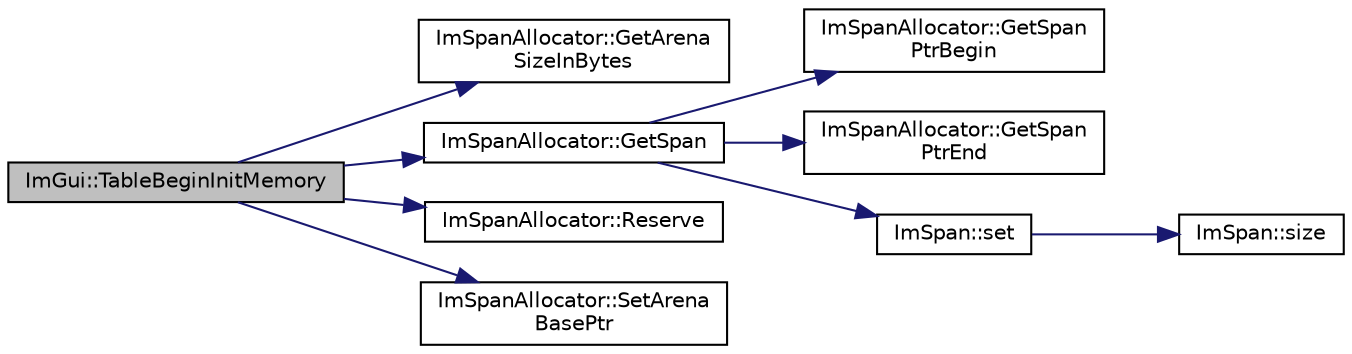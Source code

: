 digraph "ImGui::TableBeginInitMemory"
{
 // LATEX_PDF_SIZE
  edge [fontname="Helvetica",fontsize="10",labelfontname="Helvetica",labelfontsize="10"];
  node [fontname="Helvetica",fontsize="10",shape=record];
  rankdir="LR";
  Node1 [label="ImGui::TableBeginInitMemory",height=0.2,width=0.4,color="black", fillcolor="grey75", style="filled", fontcolor="black",tooltip=" "];
  Node1 -> Node2 [color="midnightblue",fontsize="10",style="solid",fontname="Helvetica"];
  Node2 [label="ImSpanAllocator::GetArena\lSizeInBytes",height=0.2,width=0.4,color="black", fillcolor="white", style="filled",URL="$struct_im_span_allocator.html#a6bdfe0539ad0cba8d9cb616ff20ae695",tooltip=" "];
  Node1 -> Node3 [color="midnightblue",fontsize="10",style="solid",fontname="Helvetica"];
  Node3 [label="ImSpanAllocator::GetSpan",height=0.2,width=0.4,color="black", fillcolor="white", style="filled",URL="$struct_im_span_allocator.html#a47aaeac7a303ec0d3a52e59189c4c627",tooltip=" "];
  Node3 -> Node4 [color="midnightblue",fontsize="10",style="solid",fontname="Helvetica"];
  Node4 [label="ImSpanAllocator::GetSpan\lPtrBegin",height=0.2,width=0.4,color="black", fillcolor="white", style="filled",URL="$struct_im_span_allocator.html#a3b876e03f356657b590cd211ebd7bc56",tooltip=" "];
  Node3 -> Node5 [color="midnightblue",fontsize="10",style="solid",fontname="Helvetica"];
  Node5 [label="ImSpanAllocator::GetSpan\lPtrEnd",height=0.2,width=0.4,color="black", fillcolor="white", style="filled",URL="$struct_im_span_allocator.html#a42d9ed4042297bb0b499825e48bde371",tooltip=" "];
  Node3 -> Node6 [color="midnightblue",fontsize="10",style="solid",fontname="Helvetica"];
  Node6 [label="ImSpan::set",height=0.2,width=0.4,color="black", fillcolor="white", style="filled",URL="$struct_im_span.html#a0c07dbc18bebd7d02ca1fb866861506a",tooltip=" "];
  Node6 -> Node7 [color="midnightblue",fontsize="10",style="solid",fontname="Helvetica"];
  Node7 [label="ImSpan::size",height=0.2,width=0.4,color="black", fillcolor="white", style="filled",URL="$struct_im_span.html#a88270b885861b27640003f6a8a3effa0",tooltip=" "];
  Node1 -> Node8 [color="midnightblue",fontsize="10",style="solid",fontname="Helvetica"];
  Node8 [label="ImSpanAllocator::Reserve",height=0.2,width=0.4,color="black", fillcolor="white", style="filled",URL="$struct_im_span_allocator.html#a89b08935873f324a44642c9be7388004",tooltip=" "];
  Node1 -> Node9 [color="midnightblue",fontsize="10",style="solid",fontname="Helvetica"];
  Node9 [label="ImSpanAllocator::SetArena\lBasePtr",height=0.2,width=0.4,color="black", fillcolor="white", style="filled",URL="$struct_im_span_allocator.html#af379bb313a9dae91ee56093aa81d83f3",tooltip=" "];
}
